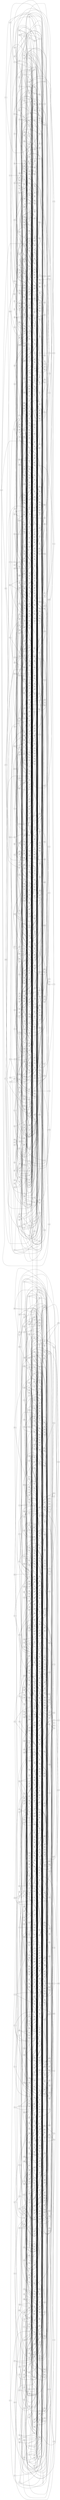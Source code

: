 Graph G {
rankdir=LR;
bcf -- { jjs hzz}
ppv -- { pgt htv kmq}
fcz -- { vbk csq pmc vgq}
skh -- { tbs tfs fxg bps}
qjh -- { kcb cdf ngk}
rmt -- { rnj qld snc nvc}
gvb -- { vfg}
lxs -- { fpb kmr}
xdk -- { rfp pft pkt dlx gtv}
zjd -- { krv tfs xfv}
pcq -- { kfk tff khl bzt}
qdj -- { hbb btm}
khh -- { clh sps vrd}
dgs -- { svn trp fxg pdx}
zjc -- { cgv qhb}
rcv -- { sps nvd brv vzj}
gts -- { dvp rbl hsp}
npj -- { fkl hxd lqg}
zjn -- { qrp txr cxg dng gjk}
lcj -- { mmq xnj}
pbp -- { vsj hgp lcn vvr}
pqp -- { ccs lzg rjm}
ctr -- { pgt zgp}
vhl -- { hzz hzf tbj lbl}
ttg -- { xfr nqn fbj hlz}
fzq -- { zjf}
zhs -- { tds bjs vnt zqh qkh hkr}
smx -- { svn jgm lmq sfr}
dpx -- { trp pkm vtq}
hpf -- { fxc kst tdr bhc}
dvf -- { bgq lfv dcd}
kfg -- { pgz pft}
gzg -- { psj mbq lbb vlk}
bfh -- { vgq kds}
qqm -- { lfm tff vrq vcs}
rfj -- { rck hzg pdr}
pdk -- { ljj dmp}
vhv -- { tlz}
srv -- { bgp qhb spl}
blj -- { lzg gpm}
tqd -- { tvs sbq gcp bdp ddj}
jdn -- { vhv xxj}
hdp -- { pvj tpc}
qcv -- { grl hsp lmq}
dfx -- { vrh}
qtd -- { bnq rdl svz knz}
snf -- { vqt jdn kcm hkf}
rbl -- { fhg rhb}
qrp -- { psj dcn gtj}
chg -- { pcc tbj njv}
xzq -- { vfg rsk njt psj nlk bhc}
xnl -- { hdq kmr}
ltm -- { cpt kcm dvp}
lcr -- { gts pqg qhj qbx}
xdl -- { cft kdf}
trr -- { vch zsg ffc}
tct -- { tgc dgq}
vrr -- { rgx cpt}
jln -- { xfd csm gmt}
mkn -- { bgq fgx psc}
ftt -- { lhv}
hgx -- { xfd rjv bzl}
jgq -- { zsg tnf bnb lkh}
trb -- { zlq lbc sbg hnq}
pft -- { mqt}
jnr -- { txs lmp vkx}
lrl -- { tfm zrp}
jhk -- { vbf}
qhm -- { ncm}
znl -- { kdk hkz srk}
znx -- { zjk}
jlb -- { lbc}
rxl -- { zmh bbg vrh qsf}
fcj -- { bzl dbr nqn}
lsm -- { psc qzc ssp vnx}
nkj -- { bvq}
djm -- { ltg lrh tvd pdt}
qkc -- { qxg}
nzf -- { blq lqn zlk qrr trr vxl}
hzx -- { qld dss vlv}
pdt -- { rnl}
thj -- { vjc bgp}
lpg -- { kpn llx cxc}
kdf -- { vbk}
rph -- { qqv lxd}
mfv -- { mct smq}
ctf -- { ggt ccs fdh}
bsx -- { vqv hnf gvq lnb tnf}
zsg -- { rnj}
zzd -- { ppr pqp mzs zrv}
cdv -- { lld qkg klh ppf}
tnh -- { smv zht}
fqg -- { szb}
nfg -- { vxj pkg gbj fkq vlv}
xvd -- { mgh bvq sgg}
gph -- { bmv qsf hht jzd}
nfx -- { sls qcc nhr qnp}
lcn -- { nqq xrr}
tqr -- { chc}
bhd -- { vtq}
zxh -- { zll}
fdv -- { tgc zrv fnk vnm}
txr -- { vmj jmz}
krs -- { php ptq}
jtf -- { srk mct}
rtc -- { bsc xjd}
kvx -- { czn lng lcn}
sdh -- { dss tbj}
hsq -- { nln jdh qcp}
zpq -- { mnh qnj hfk zdk}
nqk -- { gvg cjs npj}
zlp -- { dxr lkt}
mhx -- { ssd}
vjg -- { rzq kns xxf fzv}
brb -- { qrl hfx czr}
sql -- { bbs gsg tcg lnq}
nvd -- { vjc}
pqz -- { lng}
rcd -- { pgp zzl}
qsk -- { bgp kvr ktj}
qcc -- { qfq pkt}
qbh -- { lgj smv pmn cbg}
qql -- { bkl}
grl -- { gcz}
cvg -- { bsl sps vtb}
xqc -- { fcd kst vrs}
lvv -- { cjs rrp hrc}
bkj -- { njt khv xzh klh znh}
qfr -- { zfq txb mzk cpv}
hst -- { vbk kvm qqj pmn mmv}
lpb -- { bxs tzn tps}
prq -- { dxl rhs gsg}
ppf -- { xld phh}
klf -- { sxd hbb bxs bhd}
cdr -- { snj}
kmj -- { hzc}
fxs -- { vrh vdj}
jcv -- { cmn fvr dhr}
qzh -- { csq nlq vrg}
tmg -- { nlq thd zdk}
ksj -- { hfl zjb xks}
dpz -- { xvp jqq lsf}
gtt -- { npt hkr jcz dmm}
xpt -- { jrx}
zps -- { xcm jgs xfl kgh fvb}
csd -- { klk gmn qdj slz}
xhg -- { fxn lns cqk qhk}
fnq -- { zkx dbv}
xgg -- { tkz xsf rsb dkq}
zpv -- { vhg dpv kqn}
lvl -- { fhg mrp}
gpv -- { tvg xld dfv vhx}
vpz -- { dpv mjd tvd xml}
dmp -- { tcq}
dmj -- { sfv}
hht -- { vhc kgx glv}
crs -- { fxs nvl bhd cxg}
blq -- { mzb}
jkg -- { krm jvm zcq}
qdz -- { ljm}
ndz -- { tcz lrl blh bdf}
nqj -- { rkh mkt zhm}
pzx -- { lxd rnl hfx}
lgz -- { dcg ncm}
bdp -- { zjk}
dqs -- { sll jkz nvh mmq}
tcr -- { bmr xrj txj jzm kzh}
nch -- { xfh vbf hsq hkz}
bgh -- { btm xtt dcn mdx}
thd -- { xmb}
tcs -- { fzk sqd bxs}
hdl -- { srk}
vql -- { mzq plx}
zlg -- { tgr btd}
ccz -- { gjc}
vzh -- { hsj lxs shv}
lpn -- { dbr rtd kds gpm nkf}
dhq -- { qrr}
dkn -- { nmq slv tkl qrl}
cqr -- { rgx jmv gpz fcb}
jxz -- { vzt snk mhx knn}
kcb -- { nrl tvd}
rdl -- { qfh qdz mjk phh lnb}
dbg -- { hzf bps tcc nns}
bcx -- { mkb lpr mds rdx dmp}
vgh -- { nqq}
tdz -- { khv xjp ncm cdr}
qtv -- { mgv}
tnr -- { bss tfm njv}
kdk -- { hrt}
xkd -- { rcj bbg pqt tcz}
plx -- { qjr}
cvp -- { zgn tvs}
hsx -- { qsx bhd}
vhp -- { khh trq dnz ltd}
xlv -- { bcm hdp tcs mvx}
btf -- { fnb xmb rdh kvf}
gjk -- { fzk xqr rhq}
lhv -- { dfx}
trp -- { dzs nkm}
qzc -- { kds}
rpg -- { fnl kjj znh hft xlt lnp}
bdx -- { xbq gvb}
txj -- { xtt qjr}
qkh -- { zgv rph chk}
lqq -- { ntj gjx hkr}
qfj -- { clj llm ftt}
gfk -- { gcm djm jsd pct}
hrc -- { jtn smq}
svs -- { snc jmv}
hzq -- { llm dlx tgt}
lgj -- { xtp}
klr -- { czq qkg vhc}
zns -- { zxl blt tfh}
zmc -- { hdc zhb nhm rls}
qgf -- { rvs jhh vrq gzq pzd hzz}
qnj -- { bxc}
rsb -- { tps xjh}
dcz -- { vmc}
mbc -- { chr rqk trc hnq qqd}
cpc -- { pgz zjb gbj}
ltg -- { tlq kfq zlj}
psx -- { vtf qsx bsc zzl}
lmn -- { tfs fxs xbq}
bzb -- { cpt rbl zjd svz}
qqk -- { npm bnr nnf nvs}
lfp -- { ctt tff fsl dzs}
fcd -- { pdx}
tnn -- { chg}
xfx -- { szt krp}
mjg -- { fxm}
hnr -- { njh rfl ztj}
sll -- { dmj bdk xpt}
bbk -- { zsq zhx dst}
tdj -- { szt}
nzj -- { jdh hql hkr}
str -- { frp}
rmg -- { mnt vqt}
qbs -- { dss}
rqz -- { ccz kmr gsm}
cbj -- { pms zmz prr vgb bdk}
ntl -- { szx qsx ccg jrl fzk}
nhv -- { bvp xdl hsj xpl sgq}
ghr -- { zsk sqd}
lxb -- { qcv ccb fzq}
vlk -- { pgp}
xvr -- { mbz pkp spg}
kgx -- { rnj}
kzm -- { xjh ltm pjc}
nxn -- { nks zfv ttl}
bnr -- { shx}
qhj -- { jlt hvn}
fsl -- { mzq}
xxm -- { pkm kjj tlm jdj}
pqj -- { gqn gpz kgf mjk}
vvj -- { gqn}
frd -- { fnc hzf xbx zbq}
mds -- { xhf bnr}
tvm -- { cft hgp lrh}
pvb -- { hgp pmn jrx}
gbm -- { dgq rbb tvd dmc fpm}
htp -- { khh xmk sbv}
hrl -- { cgp pct cbt dkk fmx}
krr -- { fsl qbf ncb qfh rcm htx pmk kzd}
xtb -- { vrd vnm ngr}
sqv -- { qtv bxc mdl dsl chn}
zvz -- { gkk djf bzk dpz}
zdq -- { rvc czr jxd grd}
hbn -- { mrg vzr mtk bgp}
xsx -- { qdz mqn cgf nhr}
zxb -- { smv vpg qhb bgv}
rcm -- { fvs xks trp}
lsb -- { pdx}
xxq -- { xjh bgt rpj}
mzk -- { lvb qcv qql}
rcx -- { nqk tzg nlg blj}
ltv -- { tct zlq jlf xpp}
jpb -- { bmp trp bnq fnc}
bqf -- { djf}
fmj -- { xnv}
nmk -- { npm blj jtf lsh smm}
xhd -- { bjd nbs qnp}
vrx -- { hhj}
llh -- { rlt tnh}
bgb -- { vck vmj lhq prq}
mrg -- { tfr gpm}
sxv -- { lfq dhg mgh kkt}
xgz -- { fhj frv}
rck -- { vqv}
smq -- { jxd}
hlr -- { bdp pqd kll}
xms -- { plg vqt ncb}
zpp -- { str stg}
kvb -- { pzk chg}
jcf -- { ssp smq bvq}
rvq -- { xbx kxc dfv rxd}
bbg -- { bbs zsk dbm}
mhb -- { zqg lsz gml zcz zmz}
pfs -- { bjd mcc gbj}
fjf -- { lfp ncm}
fqp -- { hvt}
nrd -- { qfx}
kpb -- { kmn tcc kst dhk}
lvs -- { bzk}
drs -- { tdh frv zdk bqf}
tfm -- { xnv}
fpm -- { rgb nqk hfx}
xnv -- { slz rnj}
vcc -- { hkh smr jbp}
xgx -- { pzk}
npg -- { bvx bdk ngk}
hzm -- { qph cxc}
lpt -- { cxc pdk}
gqg -- { ntj mhk kvm}
ptk -- { nnf psc gdh}
bzg -- { djf}
svp -- { cdr xtt qzj}
ftg -- { xtp xzr qkh tzg}
hgr -- { vvj bdl hzq}
sjn -- { tqr pbl}
hld -- { jhd hhj qcm}
mrc -- { mng tcm vhv}
hvr -- { czc lvl rtc qth}
qrt -- { fxp vzj}
bzx -- { lxz bmm qcp sjn}
chm -- { rqz nhm ldc tlq nxx}
mrp -- { dvp}
kvr -- { frp szt}
ctt -- { skj tcm}
tfh -- { xzv bnb}
qfh -- { kjp}
njd -- { pgt dcm ngr}
vft -- { hlz pbl nkj}
ndm -- { xvr fjf gzd tgr}
hbb -- { btd}
lfm -- { ngf cxg mbq}
jhl -- { spg tpc}
cbf -- { glm gfs spl}
tmt -- { btj lpg nkl pqk}
nst -- { svs rsk jdm}
tqk -- { hll ndk rbb}
hdt -- { vch mkh cxq hhk}
xth -- { rqr ntj}
bss -- { jbk bkl fgm}
prg -- { zqh lsh nhm cvg}
qcp -- { hcv ggt}
kqt -- { njh}
gcm -- { hbj lfv}
fbj -- { bbd srk zcq}
bxq -- { jjp jlb szb}
gqs -- { tcz hzf txj bbs}
btd -- { rfm bfk}
sgq -- { nlv}
cbg -- { brv nxd}
jlt -- { hvn}
jrx -- { xfx ppr}
rdx -- { frv zpq cgr}
kzv -- { jmv}
xhf -- { dns tqr srb bfh}
bsc -- { zvl}
hzg -- { tgt lhv jfs}
tkc -- { dhz tzs}
qbx -- { qvv bkl hnt}
dkp -- { zvb psc vzt zvv}
ngp -- { tvm qpq pms mxf}
nvl -- { vdj krv jmv}
tpk -- { xfr rsr cxc fnq}
rxd -- { vhc cvf pmk}
jxs -- { phc xhd tvg rcd hzf}
rrd -- { pzf mzk qxb rsb}
cft -- { hcv str}
qqj -- { vtb}
ghk -- { hkr}
lmq -- { btm}
psc -- { xpj}
cqn -- { llg rvf mkt znm}
dcg -- { grl}
lff -- { tzn mgr}
cps -- { zbr phc bps jgm}
qgx -- { bmm thd bvp pct}
xbc -- { hcv tnh xcj}
snx -- { chk qnj sbq}
vzc -- { hhk}
jmk -- { vlf pgs zjf ldh}
vrb -- { hjd krj}
nlc -- { spl snx cbg}
glm -- { ssd}
npf -- { zln hzn mks}
ssd -- { cgv}
jdr -- { jls jjt rkp}
hlp -- { tlq srv}
kns -- { tgt jjt phz}
bsl -- { ldx khc}
ckf -- { vgh fpb ggn bzg}
nts -- { tvl hfc qjh hxs xdl xvd}
qhk -- { fvb}
rsg -- { kqx hhj qrm ptj rbd}
gmz -- { pvq mdx vqv jbk}
sgg -- { pdv hsj}
jpn -- { pbp rqr mkn}
xzs -- { cxk frz llx zhs}
smn -- { zll kmj bzl hxx}
qfk -- { vpg drn nxd tpr}
lsh -- { tsl}
npn -- { dmj gqg hgp lxz}
rhs -- { vcs vrx hfl}
vnm -- { nrl rqn}
mmh -- { hrm krs}
sbq -- { pbl}
nnd -- { cbg mkn bbd}
mnc -- { fkl rcb hnq cxc}
xsf -- { bzt tbs vrs}
mbz -- { hnf}
grn -- { nzm hgr bnv kbf}
qqd -- { szt nks}
prd -- { dxr lpr zjk fnk}
pqd -- { ttl lxl bxc}
gqd -- { pft nsh nzm}
mcx -- { qrj szb tct lrf}
jdm -- { fqp rvm xqn thn mts}
dfs -- { nlv jhk}
hnq -- { vjc}
gzb -- { kvb tcs}
pcj -- { zjf ldv}
blh -- { qdp dhq}
rnb -- { zlk kgx nzm tbj}
ktg -- { xsb jqq sbv str}
ztx -- { zgn hqk fxp dcd}
zbt -- { gjv kjn}
krl -- { gvz thd}
htx -- { ccc}
gfv -- { lng cvp shv}
flj -- { dhr pdx}
kmq -- { lrh dns pqp}
zvj -- { dxl hdp bfk}
tlr -- { dfx kjj pvq}
fcb -- { ftt}
dnv -- { llg hnt dcn zsl}
chd -- { dmj fnb}
tmk -- { pkg kjn ftl xqc vnd rpj}
xgs -- { cpc sdh plg kpb}
vdr -- { xpl zpq prt zdm}
ssr -- { tds hlz qsk jhk xbc}
jtn -- { kvn}
zll -- { rnl}
fzv -- { fvs xqn snj}
rjg -- { jll lmq jdt mcc}
zkn -- { chd mjd pqz mql}
ckx -- { qpq gcm ngr vrp}
cld -- { rcv hrc dtk gpm}
nct -- { zzj dmc sbg ttl lxl rjv svt jqf}
lnb -- { jlt kkg cpt}
htj -- { bjd lsk hzg ddx qfq}
hql -- { rnl}
bkn -- { mdj vgq brl xrr tbn}
sjr -- { qtv llx dvm jlt}
ftd -- { qjr}
tnt -- { xpm vrt qdj flj}
hgl -- { bzt rfj gvb nrd}
dgq -- { vzj xfs}
kzh -- { xld lsb zbt}
vcm -- { srb fnz mct kmq ctr}
rkt -- { ztj vph bzg mzs ckg}
tvd -- { ttl}
zxg -- { frp}
tfr -- { vgb}
lcp -- { txs jsb spt lsv}
lmb -- { pqg klh ldv rmg}
nzm -- { zsg}
cfr -- { hfl vqt gzq}
prr -- { sph bnr}
vss -- { zpx lfp qql}
xpp -- { nlv nqn}
ljt -- { nmn jjs rvf rtc}
rjv -- { xrr}
vzt -- { sbq svv}
pkg -- { jhd vmc}
zcq -- { hfk}
chq -- { fkl lpm qps sbs}
xtt -- { vrh}
ggs -- { qrl gfs vnt}
bbs -- { hzg tnn lld gsz}
spg -- { qpb}
lns -- { qhk zpx}
dkb -- { fmx jxd vgb sgq kvx}
fvh -- { hnr ggn mqj}
fgx -- { vrp zxg}
ctq -- { sjn zcq gcp kjq}
lkt -- { zrt}
trz -- { grj vpg lpm gds}
dmz -- { rtd hns cft gsm}
rrp -- { nfs ssp}
zzq -- { spg vcs}
bbt -- { xcj lvs tvx vgb}
cmn -- { qxg}
khc -- { rfl dmc}
vzs -- { ftd txn vfg}
vck -- { pzk nrd lnn}
ssl -- { nvd zpp}
dst -- { pkt pft}
kzj -- { jll gkl}
gkx -- { zqk qnj}
mhh -- { vss dcz vrs zjb}
pkp -- { tnn rvs zsq vrs zqg}
kqd -- { jgx stq kfg gtj}
plj -- { fdh pqp glm vnx}
mcp -- { csm chm bqb grj}
lnk -- { lcv fsl}
hmh -- { vmj fkq vhx}
gsm -- { xfx dns}
xpj -- { prf sph pmc}
dkk -- { vtb nhm chk}
jbh -- { lpm sfv gkx vdl fvh}
kkc -- { zmp rph}
pkh -- { qhm zjf fnc}
xtj -- { gzq vpm tcm tnr}
jfs -- { bnq}
lbm -- { pdk zrt qdg mgh}
pks -- { ghk zkx zgg rmv}
tkl -- { tgc}
ppj -- { tvj scp dbm klk}
njt -- { mkt zbt}
hcg -- { jcv jdd vrh mbq}
xdr -- { skj}
nbk -- { xpp gml ptk trq bdp}
vqc -- { vql kzj ngf vzc fzp}
xqs -- { vgb jlf sfv}
grh -- { pbk kvx vzr hlr qsn}
cdf -- { gdh gbr rlt}
xcg -- { fzq xjp bgt fjm}
bdf -- { vtq}
nff -- { hzz tlz rkp frd}
dxk -- { qks gcm dbr rgl fjg}
vrj -- { xrj zrb}
jzm -- { txr}
lkh -- { pkm ngt}
fks -- { cdf nvs hhd gfk}
gzd -- { qfh szx kjn}
ftx -- { hkf krs nhb gtf}
qfs -- { zkx ldc cbt dpv}
ktj -- { zfv}
php -- { bps vgv gsz}
qzg -- { rgx bkb tmj lhq rtc}
nxf -- { lxd shx}
hzf -- { qfx}
fmd -- { ffc bnb}
qgq -- { klm jkg lcj nmv jff}
gvz -- { npr rmv}
kmh -- { sdh lnn qzb}
zht -- { bqb}
brl -- { nnd jkj kjz ddj}
sdt -- { jln tgp gkp qnn}
dhg -- { mqj kjz jpf nvg npg}
vlv -- { xks}
dnd -- { lsf sgm}
vtf -- { blt qqm htl}
bdl -- { cvq}
tfx -- { grl tfh thn jdd jfs}
zhb -- { gfk qqj}
krj -- { zll lkt}
bzn -- { pzd cvq hsb qsl}
hkj -- { cjg jkt ppf mvn}
nkl -- { smq bfh}
cfb -- { krp gsk}
fvq -- { sgz tsl cbf nzj lpt}
mcl -- { cgr zlj nlv nxx}
rft -- { nlg nqq dbd zjc ctf}
xhb -- { nmk fdd sgg zht}
mgv -- { prf}
nrl -- { qhb mln dfq bvp}
ljj -- { dqp sph vft}
khz -- { trp jzm ftl lzd}
kjm -- { bgh sfr hgr nxs trp}
zln -- { tjj nbs vjm cxd}
jnj -- { rtd}
kmn -- { krv mqt}
klh -- { cfc}
vnt -- { dmj}
kpn -- { kjz bzg qvn}
sbg -- { lvv}
bzz -- { psj mzq}
pgq -- { mbq lld hvn rcd hsx cdr}
vrp -- { zgn}
dng -- { blh jhl rfm tlr}
txn -- { zzq jfs}
mmf -- { vhc cmn}
brv -- { nqq jkz}
dfv -- { jtl blt sqd}
hkh -- { stg}
hzz -- { kkg}
vpv -- { dvp vrl xsf tlm}
jvf -- { kmj lgj zcs mnh}
drn -- { str}
zsq -- { phz qld}
frv -- { pnk}
tqh -- { znx mtk rvc llh}
glr -- { sgq jnj kvm stm}
hdg -- { pms rbb smv kkt}
ggn -- { xtp dbv rjm}
qxd -- { rhb pkt}
lqs -- { pvt mbq bdf}
mdl -- { hrt kdd}
hpv -- { qhm rrd xgx hkf}
zvn -- { lbl qzr vgj xmn}
fkl -- { kvn nfs sgm}
qsn -- { rjm lpr}
mjd -- { jdh njh}
qtc -- { jjq bgp nxd}
zhc -- { nln lzg qps nfs}
ldv -- { zvl lsk}
tnb -- { bhl}
vjm -- { jsb xbx}
xfh -- { jng}
cjt -- { zbt fjm tbs kmn}
qnp -- { vhx vmk}
qth -- { dhz dzn}
jjt -- { tcc tlz}
pct -- { lqq}
dbl -- { zxh fjg tzg}
rmp -- { czc mrp lfp tvv}
dtb -- { tsk qrl qzh hlz}
kks -- { bhd kgx qsf czq}
xml -- { kfq krm hzc}
kqj -- { krp lfn lvv sgg rgl}
rpt -- { bxs qxb zpx jmz}
hns -- { csq pqp sgz}
cxq -- { plx ftd vvj zsl qdj}
rvc -- { kdk vzh}
jlk -- { dvf lpc dbl bzk}
hft -- { mhg mng}
tjt -- { fnl jsk cxg fjm}
bqn -- { zhb mmq jjq tvs grd}
phc -- { lfp ccb}
tzg -- { zpp}
xsb -- { dnd gds mln}
nlv -- { rcb}
dvm -- { dbr qqx}
jqq -- { gjc}
szd -- { vjc hzm fnq gkx}
dvn -- { ngk qzc jkg hjz}
tps -- { qld}
lxz -- { mhk pbl}
pvf -- { pdt tvl jtn}
mkh -- { nhb}
bkb -- { mkh qkg qrk}
bzv -- { vql bmv qdp vcs lrl}
qqv -- { vbk}
sgz -- { ssp}
ckg -- { zvb jvf lcj}
rqk -- { clh fjg nxf}
fmx -- { hdc}
tcq -- { cgv}
ccn -- { czr hdl dnd}
qxq -- { kfz gdh ppv bgq}
qcm -- { pvg dfx}
xjh -- { zvl lvb hdp}
fkj -- { rvj thj xfs jhk}
scp -- { tkz}
cgf -- { phh dcz jzm}
ltq -- { vjc grd chd njd fqg xcj}
lsz -- { dcd}
bsm -- { krl sbg dcm jsd rrp}
hhd -- { prt cfb gds}
cxd -- { hkf}
svz -- { vxm rnj}
gth -- { lzg dpv mjg}
kzd -- { lkh rjg klr jsh}
thc -- { tgp xpt}
gvg -- { pzx tfr hls}
vmv -- { hxx mmv znx}
kxx -- { mzb krv kzj ngt}
fxc -- { fzk hsb pjc}
lbc -- { jxd}
trc -- { nkl qqb sjr gml}
hls -- { xmb hql nnf}
pfq -- { qvn vrd drn cbj}
bmp -- { tcm hnf}
qmj -- { jdn vqc bcf bmv svn nbs}
nqf -- { mzs}
spl -- { ghk zkx}
xrb -- { qcc ndm kvv kcm}
zmp -- { ktj}
bfk -- { dzs}
ghp -- { xfv qhk mhg}
qsm -- { cxq rhb kfk}
htv -- { gmt jlf}
mqn -- { tkz tfs}
nsh -- { cvq}
xxf -- { jsk fnl vrl}
cbt -- { prf}
zcz -- { clh zgg gds tvd}
svt -- { jqq tdj snk}
pqk -- { dld qqv kfz}
gjv -- { mvn ctt}
jgm -- { qbs bzh}
lrr -- { pvg gbj jkt mmh}
shv -- { lxl}
tsk -- { dnz qll}
knz -- { cxd zfq pgq}
mmv -- { zjc}
lkp -- { gjv ghp jmv lbn}
bms -- { xqr pgp vhv}
qzb -- { vrh}
rvm -- { cvf glv nsh}
mnh -- { zjc}
jcz -- { xkj rgb vtb}
jbk -- { nbt}
pxt -- { vbf xfr pnk}
gsk -- { rtd}
cjr -- { xqs nqn bqf mqj}
hjz -- { kvn hxf}
tvx -- { rqn tnb nln}
dfq -- { drr}
nfz -- { fmd kjj cmn hhj}
tlm -- { khv tfm}
hzn -- { rfp zlg}
hjv -- { chr qps cxk}
rnt -- { pbk fxm hll fqg rqr jcf bvx}
hdq -- { pgt}
kqv -- { mfv qps qsn}
ppr -- { fxm csq}
qvv -- { njv htx}
kgf -- { vtq svp zqg lhk}
kfz -- { hjd chr xpt hnq}
thn -- { lvb}
hxm -- { zzj vzr}
rql -- { hdq kvf slv}
tzn -- { tff trp}
grj -- { krp nks}
cgm -- { txn pgp kzh fgm}
njf -- { cmc hxf mql jjq}
psl -- { qdg mjg pmn lqg kmr}
phz -- { hnf}
ckm -- { pmc nmv nfn qqd}
ztf -- { gsz vnd kxs zmh}
zmz -- { kll hjz}
tcg -- { vml}
xkj -- { dbv lpt xnl}
npt -- { jpc lxs sdv lxc hqk}
qsl -- { dpx lmb fvb fzq}
jtv -- { qsf lqp bfk bms tvr flg}
jhh -- { cfc flj hjm}
ncb -- { gqn}
qxg -- { ddx}
lqg -- { vrp}
lsv -- { mbz}
ssp -- { lrh}
rvx -- { jrl qsh rhk lcv}
dnk -- { krv lsb tvr rjg}
jts -- { qdp}
jls -- { rfp zlr}
vgj -- { rhd fqp lsv}
cxt -- { gjc pqz xfs xgz}
kzs -- { ppf qrm ftt pvj}
gbr -- { ggt gmt}
rcj -- { zzl zbq tkc}
bqp -- { chk khc qqd sbs hjz}
mts -- { cmn zxl}
htl -- { vrr}
xfl -- { kmh kfg qfq}
zsk -- { xgx}
vrt -- { kjn sdg qvf}
xfd -- { zlp zzj xfr}
kqx -- { vfg rhd fvb}
xfj -- { nfr dhr vjm tlz}
bvx -- { jhk gth}
jld -- { hjm hhj xgx ftx}
kgh -- { ktp xzv mng}
sfr -- { xdr ptq}
vsq -- { bzl hbj bxc}
gqx -- { mqt btm gvb sls}
qnc -- { lsh ssd ccz kdk}
rkd -- { gjx vbd dbv hfc kqt}
czq -- { vmc htl}
ttc -- { tdh zlp dmc hqk mfv}
qrm -- { qxg xbx nns tbs}
qjd -- { blt xqr fvr vmk}
sbv -- { fxp zlj}
fqf -- { pgz xdr lqn bcf}
lrf -- { fpb shv}
bzh -- { jsh bmp}
gtj -- { kjp qrk tcs}
vrq -- { xks bnq}
ddt -- { qxd kfk qdz kgf}
bjs -- { jlb zgn}
gvq -- { gsg xms vrl}
jqf -- { lxc jdh}
qhc -- { mzb cxd qzr qlt}
shx -- { jjq}
jlh -- { qtv kpn gvz rcv}
zgv -- { frz jjp}
tmj -- { bzh zxl}
jpf -- { rfl xth}
fpb -- { lng}
jbp -- { jlf zjk gds}
sls -- { fxg vgv cvf qcm}
lqp -- { tps}
hfx -- { dbv qqg}
hzt -- { kvr lfv vnx htp}
ldx -- { qqx}
nxs -- { ngt rxl fmj jls}
vbh -- { bhc rbd htl cgm}
bzt -- { qbs}
mrz -- { hvn}
snc -- { tzs mkt jts mcc}
zhx -- { nrd tcm}
gkk -- { vgh qzc}
nrz -- { lxc tsk jtn zlq htb}
qvp -- { tzk rpf mln zmp ddj vrb}
cmb -- { mrz dxl phc qvv}
jll -- { txb qxg}
rbb -- { qqv}
rvf -- { dcg mrp}
qfb -- { jkm vbd cjs}
nhm -- { hxs}
qsh -- { qdp ppj ncb}
rlp -- { nqn glm qvn}
gcp -- { sph qqx}
lmp -- { vml slz}
lxd -- { xnj}
xqn -- { vgv hvn}
jkt -- { gbj pzd tzs}
fnb -- { hcv}
qdm -- { ptj bkb mrc bdl}
zjb -- { pmk}
sxg -- { fhj chd bmm}
pgz -- { lcv}
lxp -- { ghk pvf lzx}
cxk -- { ccn lfv}
glv -- { jrl}
ksp -- { hvn qjr lff jhd lxb}
cfc -- { bjd dss}
fxn -- { dlx fgm}
jjp -- { dld fcj vrg}
tdh -- { jnj nxn}
bzl -- { qqv}
vkx -- { qfq txb lld}
rfp -- { kzv}
nvs -- { smr kkt xfh}
ccg -- { rgx vdj}
lbl -- { sdg xld tkc}
xzr -- { zpp gbr}
jdd -- { fxg}
qzj -- { vrh mvn}
rgl -- { cgv kqt bbd hlp}
jvm -- { czr dns hkh}
mdk -- { bmm hfc kqn}
dkv -- { qfj lmb jts fkq}
lcx -- { tdj dsl lfv gcp sxg}
gtv -- { scp krs}
vbd -- { frp}
rdh -- { hdl hrt mtk}
xpm -- { dzs zqg}
sdg -- { xld rgx}
hvt -- { ccc}
sgj -- { vrd}
frz -- { mct}
hll -- { vgh}
tmz -- { mjl fnc vlv}
pkt -- { cvq}
gkp -- { ggt jhk drr}
bmr -- { phh hvt mcc gqn}
jng -- { bhl rfl}
hdc -- { pnk tmg qqb}
fhg -- { vrl}
hxx -- { mzn}
xmk -- { dmm qdg}
kvv -- { jsh pzk}
gps -- { rkp tfm qth spg}
ndk -- { vrp}
qqb -- { cvp rmv nvg}
mzb -- { pdr}
gjb -- { nqj cfr jhl jcn}
bcm -- { nrd zsk}
hbz -- { lfn lxp tnb bsl}
bjd -- { nhb}
bqr -- { mvn znm njv}
nmn -- { pqj cjg}
zrj -- { gml jkm zfv znx csg}
rkx -- { mdj vmv vrb npr}
prl -- { nkm pcj chg vhc hld}
zqk -- { lkt lxs kll}
mks -- { qlh pcc mmh}
lzk -- { tfr clh}
xvg -- { nns jnr qcm fbf}
fjg -- { bgv}
rhk -- { gtf rck fgm hzx vqv}
hff -- { vhg hzm frz}
tbn -- { sgj pmc svt}
xlt -- { qnp pvg qfx}
zrb -- { zsl tmz}
gtf -- { stq fmj}
zml -- { gtv txn lsk tmj rvs}
nmq -- { krl kjz}
zcs -- { bgv zvq ljj}
chn -- { lzg}
ldc -- { cfb}
sbs -- { mjd vrg}
pvt -- { txs bsc zlr}
kxc -- { lbb pcc svs}
xjp -- { bqr plx}
xsl -- { vvr vft rgb vph hsj qks tzk}
hdj -- { tcg hzf bjd tgr}
lzd -- { mpn}
bxg -- { vmk slz szx jrv fxn}
spt -- { ddx}
xrr -- { mgv qzc drr}
fdd -- { xtp ffl hbj}
lhk -- { hvt}
tlq -- { klm}
frs -- { fqg tdj ldx zlj mrg}
pbk -- { zpv}
knn -- { ssl trz gkx}
pdv -- { mgv hbj str}
kvm -- { fmx gsk}
tfv -- { dnd qqd fcj}
nfr -- { bdx qkc}
cvr -- { thc sbg cfb ghk}
vcd -- { qdg rsr brb qqj lbc hdq}
qgr -- { bzt xfv pcc}
hqk -- { chc}
ngf -- { fqr}
dcs -- { dss xpm mmf}
xst -- { pvq vrj lhk ktp}
tzk -- { qll}
rsr -- { nkj ktg}
pjk -- { qfb sps srf hsq}
dkl -- { zpx khv nbt vpm}
vhc -- { ptq}
qmx -- { nkj mmq jtf shx}
bhf -- { vpm kkg}
vlf -- { rvs jsb zsg qhm}
csf -- { nrs tvj jgx vch}
zkl -- { lbg fmd gsz}
nkb -- { hlp xhf vrg fxp}
gmv -- { tgr zxl lqp}
ztj -- { xfs kdd szb}
ffb -- { znl rjv kqv nfn}
lpd -- { tzg zkx mkb lds}
fpf -- { vcd svv hfc jlf}
qtg -- { ksj pgp qvf jls}
flt -- { dld xsb npm vgh}
vnd -- { fhg phz rck}
jgs -- { qzb gmn}
ckt -- { rdl qth hbb tbj}
klx -- { nbt mbj zbq hzz}
ljm -- { lzd txr}
ntc -- { tkz gjv bxs rhd}
gsg -- { ldv}
zrv -- { dmp jvf}
fgk -- { fvb blt lmn bkl}
jgx -- { xgx}
zbr -- { blq ccc lkh}
smr -- { zft ccs}
sdv -- { hxs lrf}
vxj -- { fvs zfq ffc}
hfl -- { rkh}
ffs -- { pzk}
rsk -- { pjc tfs php}
nns -- { xzt blt ddx}
mgr -- { vzc bnb}
vgq -- { zxg}
nnf -- { rcb stg}
stq -- { gzb tvg}
rhb -- { xzv}
nxx -- { cvg lkt}
rzm -- { blq lhv}
cgr -- { shv nxd bjs}
rxt -- { xgx ptj jts tdr}
nhr -- { gmv jsk}
cpv -- { vrr krv}
lmt -- { tgc zft sdv hjv tvx gvg}
tdr -- { fjf vmx gpz}
kvf -- { chn lpr}
lhh -- { nln rsr nfn}
xvp -- { htv xth vjf}
mvz -- { chr rqn thd sbv pbk}
scs -- { vcc lvv xzr trc}
mcr -- { dxl dzn nst bqr}
skj -- { zlk}
mtk -- { rqn hzc}
lnp -- { scp pvg}
gjx -- { zrt}
tds -- { dbd kkc svt}
fvs -- { tpc}
llm -- { pmk hkd ptq qhj}
sbh -- { jlb zzj cgp fkl}
kxs -- { xxj nmn}
xxj -- { mkh xdr vlk}
mzs -- { fpb}
qvn -- { snk}
svv -- { xfs}
cmc -- { czn btj vsj ntj}
zkx -- { xnj}
dqp -- { sgz lrf qqg}
jff -- { sgm}
qrj -- { vzj kfq cbt nks}
jzd -- { pdx vmc vmk}
ngr -- { prf}
pzd -- { znm}
rbd -- { ffs lsb cjg lnk}
jdj -- { mhg bdx mgr}
gmj -- { vvf hnf vlk jgx}
kjp -- { ftd lcv}
xrj -- { txb xnv}
hsb -- { mqt pqg}
pzj -- { xmk htb chc cgp}
ljx -- { lnk phr rhq zbr}
fnz -- { pct zlq}
kbf -- { qxd jrv xks}
phr -- { gzb jdt lmq}
vch -- { tvr rhq}
flg -- { vfg ffc bqr}
htz -- { ltd kdf gjc jnj}
hkd -- { mpn lmp dlx}
lxc -- { bhl tcq zft}
pnj -- { hxx rqn grd vnt}
zmh -- { bmv zlg cvq}
jcn -- { bzz klk rmg}
bqb -- { bbd bzk}
hbj -- { qps fxm}
jqr -- { jkz ssd ltd prt}
clj -- { lgz gmn zjf}
zgf -- { tjj bkl pjc nfr}
npr -- { zjc qph}
svl -- { ccs rlt xnl bdk}
mbj -- { jdd cvf}
rls -- { sjn vvr}
cmh -- { kcm qfx mhg pqg}
csz -- { tkl llh fnz zvq}
bnv -- { tzs nkm vtq}
xbq -- { dhr lnn}
frn -- { vvj lsk lqn jtl}
jtl -- { hrm fjm}
lbn -- { dhk cfc xjh}
lds -- { sjn klm mrg}
rgb -- { xfs}
qkg -- { ncm}
llj -- { hff zvq kvf hxm nlc}
lzx -- { qpq lpm rql}
qhx -- { zmp vzr qps rls}
hjx -- { xtb vph lgj csq}
fvr -- { bcm szx}
gzp -- { bdl pfs kfg kzm}
tvv -- { vch qql rzm}
ccb -- { fcd dhq bhf}
rvj -- { zft kkc fnb}
zlq -- { tsl}
trq -- { kdf ctf}
zlr -- { dlx fqp}
svn -- { bgt}
ldh -- { lqp tzn vpm lzd}
fzp -- { rzm}
bgv -- { qpq}
jjs -- { xzh dvp}
nlg -- { mdl jng djf}
hnt -- { znh vrh}
tpc -- { mnt qzb}
ngk -- { zxh kjz nmq}
pzz -- { xmb tgp gsm spl}
bbd -- { lsf vph}
rhn -- { dtk gjc mhx kfz nvd}
gzm -- { bzz nzm xxq ghr}
nvg -- { kkt}
bgs -- { tlz pkh fbf tfx}
zvl -- { hhk}
nvc -- { lqs qfh jbk}
xcj -- { kvn}
rkh -- { szx tcg qkc}
qxb -- { tnf tcz}
bnb -- { vmc}
bmv -- { zfq}
rlz -- { vzs qrr tvg jgs nrd ghr lpb sdg}
csm -- { dfs lzk jpf}
zbq -- { vzc}
ngn -- { dcd nlq xfh jqf}
hjh -- { kll zqh gbr jjp}
kvp -- { qrt jkz mct sbv}
lxl -- { jjq}
qqg -- { qrt hkh}
lbg -- { fxc lzd znh nsh}
zxk -- { hfk ffl vsq dmm}
flx -- { qpb mpn bhf hmh}
krm -- { hxs rnl nqf nkf}
vxm -- { dhz vrx qfx}
txv -- { cxc qqx dfq pqz}
nlq -- { qph}
hkf -- { pvg}
nkf -- { gfs htb}
zhv -- { fpb lhh tgp hll}
cjs -- { npm hxd}
qvf -- { mrz mnt}
mvx -- { plx cvf bhc}
xqr -- { zhx}
vmj -- { pdr}
jdt -- { qfh xld}
lqn -- { thn}
nfb -- { xrt rmg vgv hzn}
qrk -- { dcn}
bgt -- { fmj txb gqd kcm czc}
lhq -- { fzp dxl}
fdh -- { kfq}
hxf -- { vbf vgb}
dhk -- { ldh gkl}
ddj -- { rjm}
jpc -- { lqq qnn rqr}
khl -- { bmp gps dhq kgf}
lfn -- { mln}
llx -- { snk qph}
mhk -- { gfs mql qnn tlq}
fbv -- { zgv pvb dkk mhx}
ktp -- { xzh}
pzf -- { lvb rhq fcb}
pnk -- { sfv zdk}
slv -- { gjx hxd lrh}
fns -- { qkc qsx hhk tbj}
vvf -- { bdf xfv}
nrs -- { zrb zns tlz}
zrp -- { spt gcz qzj}
sqd -- { nkm}
dxr -- { qnn qrt zjr thj htb}
pqt -- { fcb pgp kzv}
lnq -- { gtv lcv}
btj -- { hxd dld}
xmn -- { zxp dcg qgr}
xzt -- { vvf klk}
hzc -- { rcb}
prt -- { smv hjd zxg}
mzq -- { tvj lbb}
cqk -- { hsx}
hsp -- { lsv}
xpl -- { mds mmq mxf}
krv -- { nrd}
jkm -- { krj tzk}
qks -- { dnz lvs}
chc -- { bhl}
qlh -- { vdj mng nzm}
fnk -- { dnd bvp}
lpc -- { rlp vpg trz mzn}
stm -- { vcd xsq zpv}
qsx -- { dhr}
dkq -- { tnn xzv nrd}
nfs -- { zgg}
nvh -- { qcp bqf dfs}
qlt -- { htx pcj bnq}
jsd -- { tqr tvs jkz}
dld -- { pgt}
kgv -- { fnb drs flt mxf hgx}
tjj -- { skj stq}
zqh -- { vhg ndk pms}
jsk -- { dhz}
kjq -- { kcb jpf ldx cxk xgz ldc gkk}
kfk -- { qxd}
mzn -- { qtc fgx}
cpt -- { nsh fqr jlt}
qfq -- { qrr}
mjl -- { gvb kvb xqr}
nmv -- { hxm vbd dsl htv}
pmd -- { cqk pqj zrp ngf dcs zzl lbb}
rmd -- { gdh tfv nch tcq}
zgp -- { vvr jff dmm}
hrt -- { ssp}
rpj -- { glv}
srf -- { klm kqt vgq}
kqn -- { drr nvg prr}
skm -- { vmk nbs czc mts}
vmx -- { fqr vrj cjg kvv jts}
qbf -- { ffs vvf vgv}
csg -- { vft zcs pdt}
cdh -- { kxs pzk lnq qdj}
smm -- { rlt lzk lfn sgj}
kbr -- { pxt tnh dvm hkz}
zdm -- { kdd lsz fxm}
xxc -- { qsm glv mjk fzp pdr}
hjm -- { zlk npf cqk qpb}
jpt -- { vhg dsl bzg jpn}
vsj -- { qhb dns}
xsq -- { stg mgh nvh}
zjr -- { lqg klm}
xjd -- { vml gpz gtv}
sgm -- { dcm}
xrt -- { dst jtv}
srb -- { bvq}
mdx -- { zxl vhv}
zhm -- { ljm jpb}
fjn -- { mxf hfk thc mzb}
rpf -- { fdh frs nfn ndk}
jrv -- { qkg mqt}
jkj -- { drn xpt vzt}
dbd -- { zcq hdl}
mkb -- { ltd nqf}
snj -- { gzq jsh}
pvj -- { kzv zzq}
hvn -- { phh}
ftl -- { ffs lgz}
czn -- { lvs mnh nxf}
fnl -- { dzn tfs}
ltz -- { hxx tnb kds cft}
tnf -- { jjs mpn}
mjk -- { fkq}
xfr -- { zxh tsl}
mqj -- { qps mjg}
qpb -- { gcz}
rzq -- { bdf jrl bfk}
zxp -- { fqr jsb pvq}
rrq -- { vml hft cpv rkp zvj}
frm -- { klh bbk sxd cfr}
lfq -- { dcm mql gth vnx dfq}
kst -- { rpj spt}
nlk -- { crz zkl qgr}
ptj -- { hrm mzb jmz}
gkl -- { vhc mzq}
crz -- { ccc kgf lnn}
fbf -- { tvr tcc}
fhj -- { dmm vgq lds}
bvk -- { vrx mhg kgx gcz}
pgs -- { dzn mbj mrz qvv mnt sfr}
hsj -- { jff}
tpr -- { tqk gfv bxq}
ftn -- { pdk zfv chc qll}
sxd -- { hsp bxg}
zsl -- { ccg}
plg -- { ngt dcz}
llg -- { vhx kkg}
txs -- { xzt}
kjn -- { nbt}
qzr -- { pft mqn lhk}
tvl -- { xfr mmv}
rfm -- { nbt vml}
hjd -- { lsf}
dtk -- { tkl srb nqf}
jbn -- { lns dxl qkg fhg}
chk -- { jkz zgg}
rhx -- { slv hst jrx ssl}
lnn -- { rhd}
zpf -- { sqd zhm mmf znm}
xcm -- { hrm ktp lff fcd}
vjf -- { vnt mdl njh zrt}
nhb -- { mbz}
vdl -- { kmj mdk kdd}
fjm -- { dlx}
lrs -- { ccz sgj xfs zjr}
vbz -- { ggs xsb sgz lsz vzh}
vvr -- { rmv}
grd -- { lcx hql}
dnz -- { hkz}
dbm -- { lvl tvj fnc}
qll -- { zrt}
czs -- { zvq chn qnj mdj}
gmn -- { zpx}
trs -- { pkm rhd kmh lnp}
mdj -- { cgp npm}
vxl -- { gsz qrk qbs jmz}
ffl -- { lqq zht}
hhn -- { ctr vvr bgq ttg}
nnj -- { ftl tgt xzh ctt}
xrh -- { tpc sxd jdr xrt}
zvv -- { kll ktj mzn}
jfg -- { trb svv xnj sbh}
zvb -- { gsk gmt}
jhd -- { jts}
}
